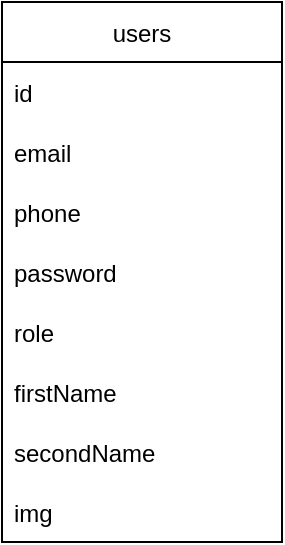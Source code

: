 <mxfile version="17.2.4" type="github">
  <diagram id="C5RBs43oDa-KdzZeNtuy" name="Page-1">
    <mxGraphModel dx="1422" dy="762" grid="1" gridSize="10" guides="1" tooltips="1" connect="1" arrows="1" fold="1" page="1" pageScale="1" pageWidth="827" pageHeight="1169" math="0" shadow="0">
      <root>
        <mxCell id="WIyWlLk6GJQsqaUBKTNV-0" />
        <mxCell id="WIyWlLk6GJQsqaUBKTNV-1" parent="WIyWlLk6GJQsqaUBKTNV-0" />
        <mxCell id="OORXNKclwG4SEOQrS1Jq-1" value="users" style="swimlane;fontStyle=0;childLayout=stackLayout;horizontal=1;startSize=30;horizontalStack=0;resizeParent=1;resizeParentMax=0;resizeLast=0;collapsible=1;marginBottom=0;" vertex="1" parent="WIyWlLk6GJQsqaUBKTNV-1">
          <mxGeometry x="340" y="330" width="140" height="270" as="geometry" />
        </mxCell>
        <mxCell id="OORXNKclwG4SEOQrS1Jq-2" value="id" style="text;strokeColor=none;fillColor=none;align=left;verticalAlign=middle;spacingLeft=4;spacingRight=4;overflow=hidden;points=[[0,0.5],[1,0.5]];portConstraint=eastwest;rotatable=0;" vertex="1" parent="OORXNKclwG4SEOQrS1Jq-1">
          <mxGeometry y="30" width="140" height="30" as="geometry" />
        </mxCell>
        <mxCell id="OORXNKclwG4SEOQrS1Jq-3" value="email" style="text;strokeColor=none;fillColor=none;align=left;verticalAlign=middle;spacingLeft=4;spacingRight=4;overflow=hidden;points=[[0,0.5],[1,0.5]];portConstraint=eastwest;rotatable=0;" vertex="1" parent="OORXNKclwG4SEOQrS1Jq-1">
          <mxGeometry y="60" width="140" height="30" as="geometry" />
        </mxCell>
        <mxCell id="OORXNKclwG4SEOQrS1Jq-4" value="phone" style="text;strokeColor=none;fillColor=none;align=left;verticalAlign=middle;spacingLeft=4;spacingRight=4;overflow=hidden;points=[[0,0.5],[1,0.5]];portConstraint=eastwest;rotatable=0;" vertex="1" parent="OORXNKclwG4SEOQrS1Jq-1">
          <mxGeometry y="90" width="140" height="30" as="geometry" />
        </mxCell>
        <mxCell id="OORXNKclwG4SEOQrS1Jq-5" value="password" style="text;strokeColor=none;fillColor=none;align=left;verticalAlign=middle;spacingLeft=4;spacingRight=4;overflow=hidden;points=[[0,0.5],[1,0.5]];portConstraint=eastwest;rotatable=0;" vertex="1" parent="OORXNKclwG4SEOQrS1Jq-1">
          <mxGeometry y="120" width="140" height="30" as="geometry" />
        </mxCell>
        <mxCell id="OORXNKclwG4SEOQrS1Jq-6" value="role" style="text;strokeColor=none;fillColor=none;align=left;verticalAlign=middle;spacingLeft=4;spacingRight=4;overflow=hidden;points=[[0,0.5],[1,0.5]];portConstraint=eastwest;rotatable=0;" vertex="1" parent="OORXNKclwG4SEOQrS1Jq-1">
          <mxGeometry y="150" width="140" height="30" as="geometry" />
        </mxCell>
        <mxCell id="OORXNKclwG4SEOQrS1Jq-7" value="firstName" style="text;strokeColor=none;fillColor=none;align=left;verticalAlign=middle;spacingLeft=4;spacingRight=4;overflow=hidden;points=[[0,0.5],[1,0.5]];portConstraint=eastwest;rotatable=0;" vertex="1" parent="OORXNKclwG4SEOQrS1Jq-1">
          <mxGeometry y="180" width="140" height="30" as="geometry" />
        </mxCell>
        <mxCell id="OORXNKclwG4SEOQrS1Jq-8" value="secondName" style="text;strokeColor=none;fillColor=none;align=left;verticalAlign=middle;spacingLeft=4;spacingRight=4;overflow=hidden;points=[[0,0.5],[1,0.5]];portConstraint=eastwest;rotatable=0;" vertex="1" parent="OORXNKclwG4SEOQrS1Jq-1">
          <mxGeometry y="210" width="140" height="30" as="geometry" />
        </mxCell>
        <mxCell id="OORXNKclwG4SEOQrS1Jq-9" value="img" style="text;strokeColor=none;fillColor=none;align=left;verticalAlign=middle;spacingLeft=4;spacingRight=4;overflow=hidden;points=[[0,0.5],[1,0.5]];portConstraint=eastwest;rotatable=0;" vertex="1" parent="OORXNKclwG4SEOQrS1Jq-1">
          <mxGeometry y="240" width="140" height="30" as="geometry" />
        </mxCell>
      </root>
    </mxGraphModel>
  </diagram>
</mxfile>

